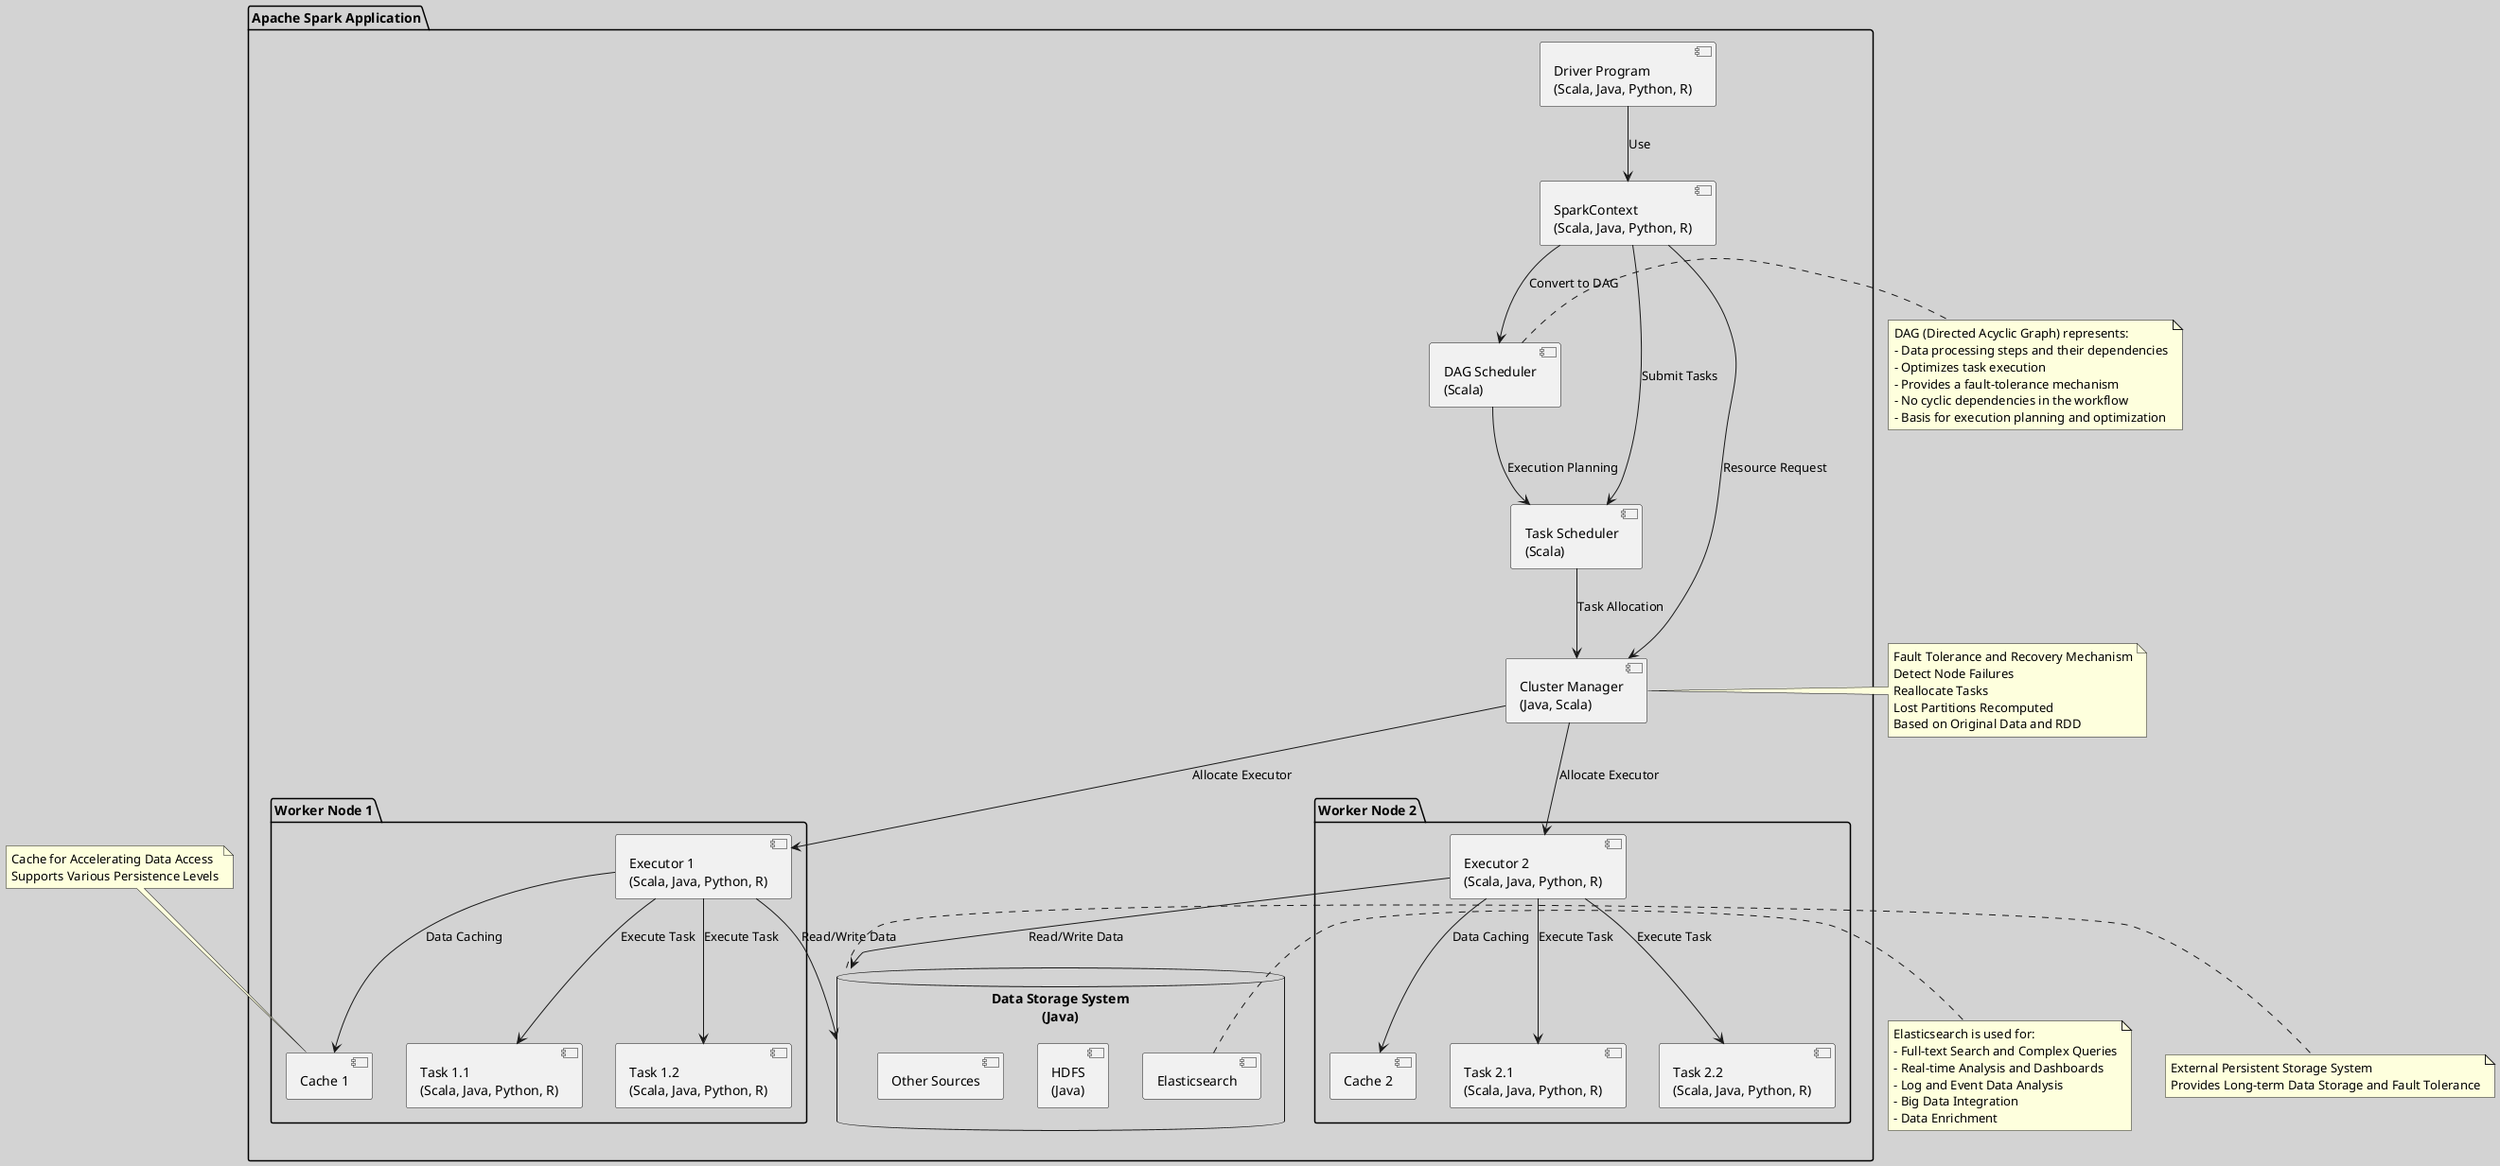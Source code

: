 @startuml
skinparam backgroundColor #D3D3D3

package "Apache Spark Application" {
    [Driver Program\n(Scala, Java, Python, R)] as Driver
        [SparkContext\n(Scala, Java, Python, R)] as SC
        [DAG Scheduler\n(Scala)] as DAG
        [Task Scheduler\n(Scala)] as TS
    [Cluster Manager\n(Java, Scala)] as Manager
    database "Data Storage System\n(Java)" as Storage {
        [HDFS\n(Java)]
        [Elasticsearch]
        [Other Sources] as Others
    }

    package "Worker Node 1" {
        [Executor 1\n(Scala, Java, Python, R)] as E1
        [Cache 1] as C1
        [Task 1.1\n(Scala, Java, Python, R)] as T11
        [Task 1.2\n(Scala, Java, Python, R)] as T12
    }
    package "Worker Node 2" {
        [Executor 2\n(Scala, Java, Python, R)] as E2
        [Cache 2] as C2
        [Task 2.1\n(Scala, Java, Python, R)] as T21
        [Task 2.2\n(Scala, Java, Python, R)] as T22
    }
}

Driver --> SC : Use
SC --> DAG : Convert to DAG
SC --> TS : Submit Tasks
SC --> Manager : Resource Request
DAG --> TS : Execution Planning
TS --> Manager : Task Allocation
Manager --> E1 : Allocate Executor
Manager --> E2 : Allocate Executor
E1 --> T11 : Execute Task
E1 --> T12 : Execute Task
E2 --> T21 : Execute Task
E2 --> T22 : Execute Task
E1 --> C1 : Data Caching
E2 --> C2 : Data Caching
E1 --> Storage : Read/Write Data
E2 --> Storage : Read/Write Data

note right of DAG
  DAG (Directed Acyclic Graph) represents:
  - Data processing steps and their dependencies
  - Optimizes task execution
  - Provides a fault-tolerance mechanism
  - No cyclic dependencies in the workflow
  - Basis for execution planning and optimization
end note

note right of Elasticsearch
  Elasticsearch is used for:
  - Full-text Search and Complex Queries
  - Real-time Analysis and Dashboards
  - Log and Event Data Analysis
  - Big Data Integration
  - Data Enrichment
end note

note top of C1
  Cache for Accelerating Data Access
  Supports Various Persistence Levels
end note

note right of Storage
  External Persistent Storage System
  Provides Long-term Data Storage and Fault Tolerance
end note

note right of Manager
  Fault Tolerance and Recovery Mechanism
  Detect Node Failures
  Reallocate Tasks
  Lost Partitions Recomputed
  Based on Original Data and RDD
end note

@enduml
